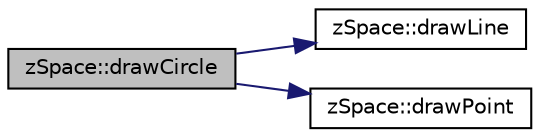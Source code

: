digraph "zSpace::drawCircle"
{
 // LATEX_PDF_SIZE
  edge [fontname="Helvetica",fontsize="10",labelfontname="Helvetica",labelfontsize="10"];
  node [fontname="Helvetica",fontsize="10",shape=record];
  rankdir="LR";
  Node0 [label="zSpace::drawCircle",height=0.2,width=0.4,color="black", fillcolor="grey75", style="filled", fontcolor="black",tooltip="This method draws a poly-circle on the XY Plane given input center, radius and number of points."];
  Node0 -> Node1 [color="midnightblue",fontsize="10",style="solid",fontname="Helvetica"];
  Node1 [label="zSpace::drawLine",height=0.2,width=0.4,color="black", fillcolor="white", style="filled",URL="$group__z_display_utilities.html#gaec82cd49ab7e71265e211454bf3f721b",tooltip="This method draws a line between the given two points."];
  Node0 -> Node2 [color="midnightblue",fontsize="10",style="solid",fontname="Helvetica"];
  Node2 [label="zSpace::drawPoint",height=0.2,width=0.4,color="black", fillcolor="white", style="filled",URL="$group__z_display_utilities.html#ga55b0856be39b2252fcdbd440c47bbdd0",tooltip="This method draws a point."];
}
